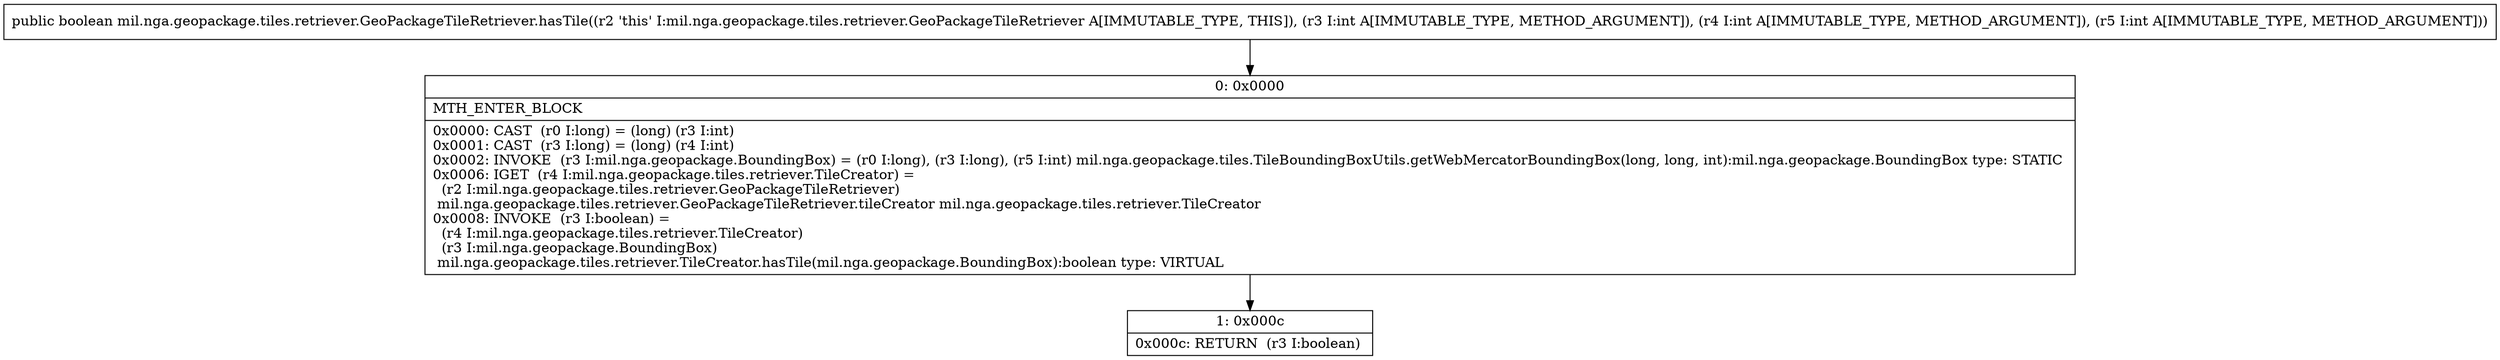 digraph "CFG formil.nga.geopackage.tiles.retriever.GeoPackageTileRetriever.hasTile(III)Z" {
Node_0 [shape=record,label="{0\:\ 0x0000|MTH_ENTER_BLOCK\l|0x0000: CAST  (r0 I:long) = (long) (r3 I:int) \l0x0001: CAST  (r3 I:long) = (long) (r4 I:int) \l0x0002: INVOKE  (r3 I:mil.nga.geopackage.BoundingBox) = (r0 I:long), (r3 I:long), (r5 I:int) mil.nga.geopackage.tiles.TileBoundingBoxUtils.getWebMercatorBoundingBox(long, long, int):mil.nga.geopackage.BoundingBox type: STATIC \l0x0006: IGET  (r4 I:mil.nga.geopackage.tiles.retriever.TileCreator) = \l  (r2 I:mil.nga.geopackage.tiles.retriever.GeoPackageTileRetriever)\l mil.nga.geopackage.tiles.retriever.GeoPackageTileRetriever.tileCreator mil.nga.geopackage.tiles.retriever.TileCreator \l0x0008: INVOKE  (r3 I:boolean) = \l  (r4 I:mil.nga.geopackage.tiles.retriever.TileCreator)\l  (r3 I:mil.nga.geopackage.BoundingBox)\l mil.nga.geopackage.tiles.retriever.TileCreator.hasTile(mil.nga.geopackage.BoundingBox):boolean type: VIRTUAL \l}"];
Node_1 [shape=record,label="{1\:\ 0x000c|0x000c: RETURN  (r3 I:boolean) \l}"];
MethodNode[shape=record,label="{public boolean mil.nga.geopackage.tiles.retriever.GeoPackageTileRetriever.hasTile((r2 'this' I:mil.nga.geopackage.tiles.retriever.GeoPackageTileRetriever A[IMMUTABLE_TYPE, THIS]), (r3 I:int A[IMMUTABLE_TYPE, METHOD_ARGUMENT]), (r4 I:int A[IMMUTABLE_TYPE, METHOD_ARGUMENT]), (r5 I:int A[IMMUTABLE_TYPE, METHOD_ARGUMENT])) }"];
MethodNode -> Node_0;
Node_0 -> Node_1;
}

